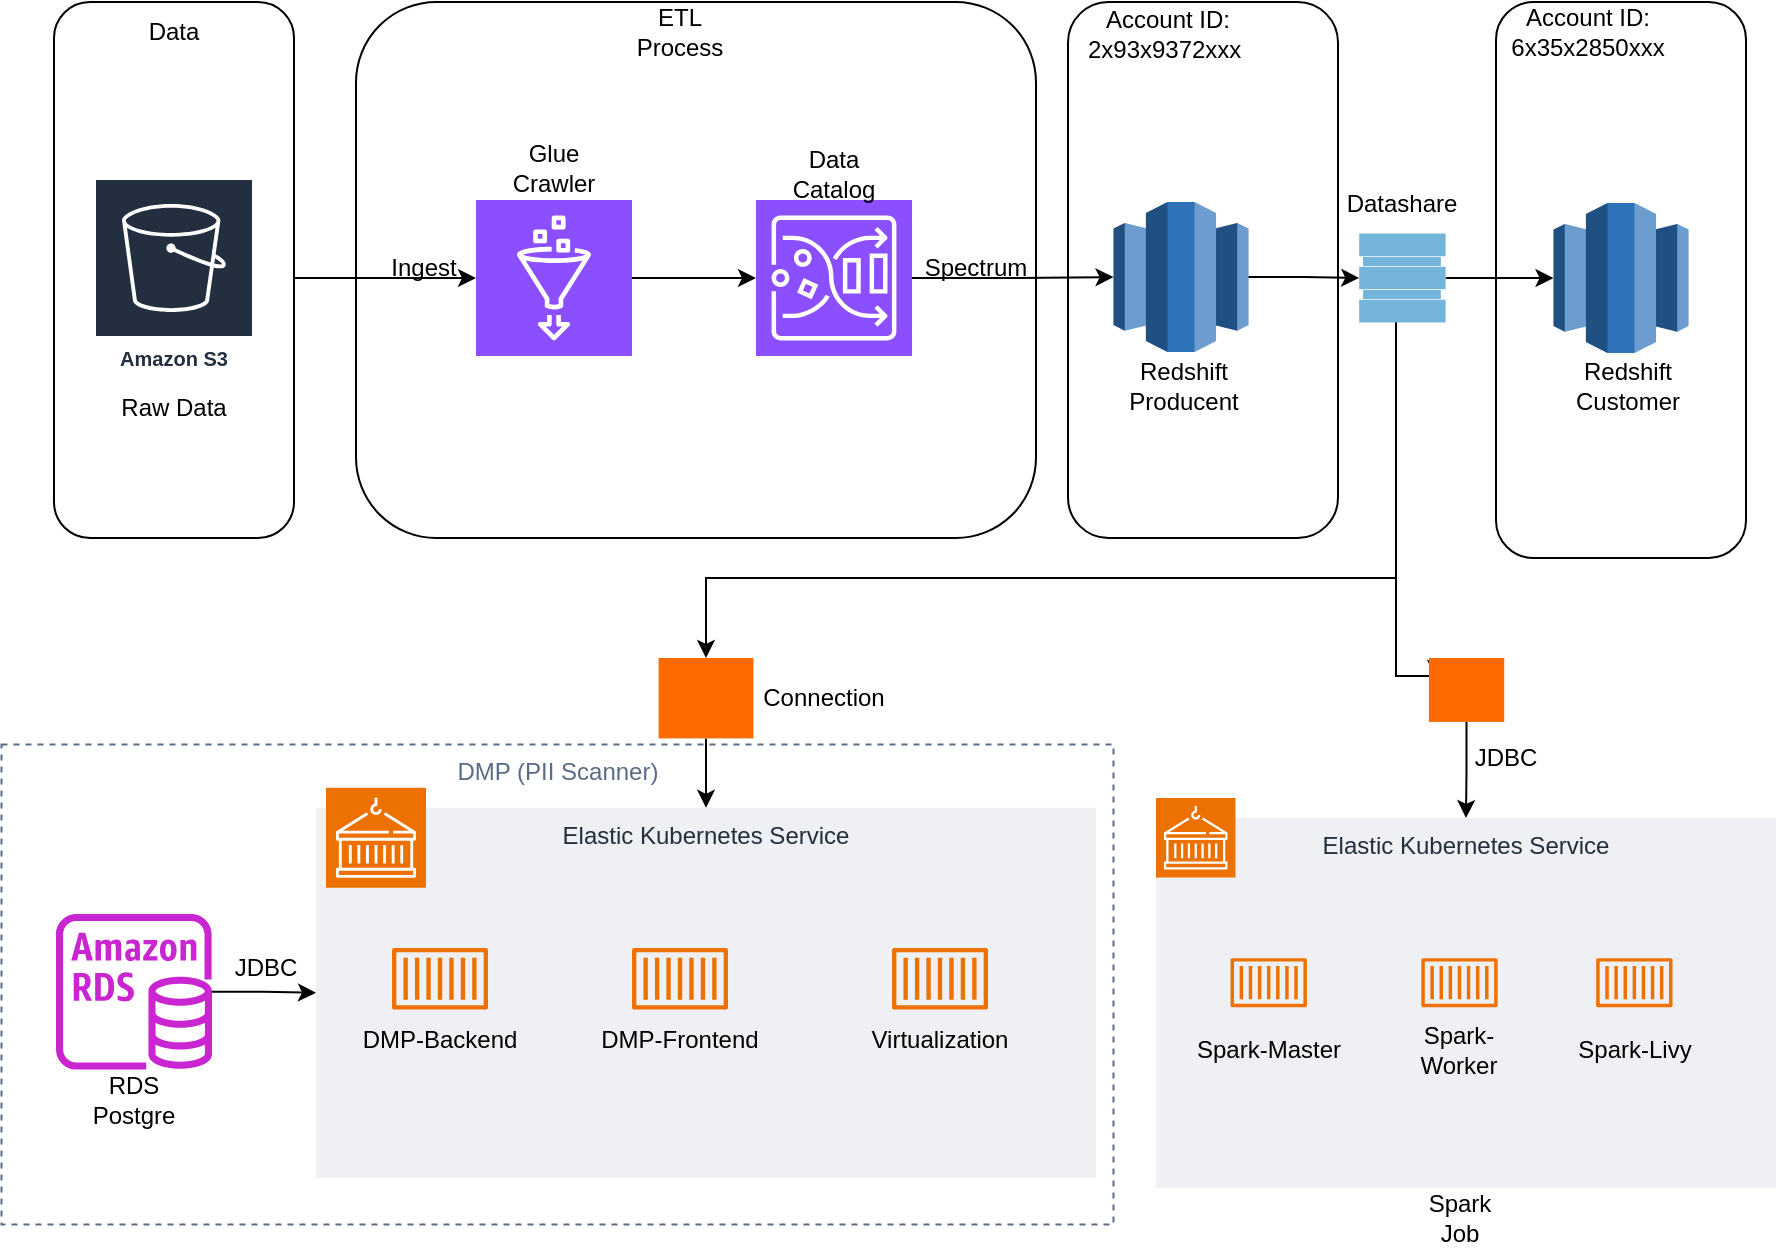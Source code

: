 <mxfile version="27.0.9">
  <diagram name="Page-1" id="HbryDn6_9jwlWsNm0Tkb">
    <mxGraphModel dx="1306" dy="666" grid="1" gridSize="10" guides="1" tooltips="1" connect="1" arrows="1" fold="1" page="1" pageScale="1" pageWidth="1400" pageHeight="850" math="0" shadow="0">
      <root>
        <mxCell id="0" />
        <mxCell id="1" parent="0" />
        <mxCell id="p9uV68agw9XYUXHz2xrb-76" value="DMP (PII Scanner)" style="fillColor=none;strokeColor=#5A6C86;dashed=1;verticalAlign=top;fontStyle=0;fontColor=#5A6C86;whiteSpace=wrap;html=1;" vertex="1" parent="1">
          <mxGeometry x="12.75" y="453.2" width="556" height="240" as="geometry" />
        </mxCell>
        <mxCell id="p9uV68agw9XYUXHz2xrb-57" value="" style="rounded=1;whiteSpace=wrap;html=1;" vertex="1" parent="1">
          <mxGeometry x="760" y="82" width="125" height="278" as="geometry" />
        </mxCell>
        <mxCell id="p9uV68agw9XYUXHz2xrb-34" value="" style="rounded=1;whiteSpace=wrap;html=1;" vertex="1" parent="1">
          <mxGeometry x="546" y="82" width="135" height="268" as="geometry" />
        </mxCell>
        <mxCell id="p9uV68agw9XYUXHz2xrb-33" value="" style="rounded=1;whiteSpace=wrap;html=1;" vertex="1" parent="1">
          <mxGeometry x="190" y="82" width="340" height="268" as="geometry" />
        </mxCell>
        <mxCell id="p9uV68agw9XYUXHz2xrb-10" value="" style="edgeStyle=orthogonalEdgeStyle;rounded=0;orthogonalLoop=1;jettySize=auto;html=1;" edge="1" parent="1" source="p9uV68agw9XYUXHz2xrb-11" target="p9uV68agw9XYUXHz2xrb-9">
          <mxGeometry relative="1" as="geometry" />
        </mxCell>
        <mxCell id="azNNO0ZGQXhRlAiMehCK-1" value="" style="outlineConnect=0;dashed=0;verticalLabelPosition=bottom;verticalAlign=top;align=center;html=1;shape=mxgraph.aws3.redshift;fillColor=#2E73B8;gradientColor=none;" parent="1" vertex="1">
          <mxGeometry x="568.75" y="182" width="67.5" height="75" as="geometry" />
        </mxCell>
        <mxCell id="p9uV68agw9XYUXHz2xrb-5" value="" style="edgeStyle=orthogonalEdgeStyle;rounded=0;orthogonalLoop=1;jettySize=auto;html=1;" edge="1" parent="1" source="p9uV68agw9XYUXHz2xrb-2" target="p9uV68agw9XYUXHz2xrb-4">
          <mxGeometry relative="1" as="geometry" />
        </mxCell>
        <mxCell id="p9uV68agw9XYUXHz2xrb-7" value="" style="edgeStyle=orthogonalEdgeStyle;rounded=0;orthogonalLoop=1;jettySize=auto;html=1;" edge="1" parent="1" source="p9uV68agw9XYUXHz2xrb-4" target="p9uV68agw9XYUXHz2xrb-6">
          <mxGeometry relative="1" as="geometry" />
        </mxCell>
        <mxCell id="p9uV68agw9XYUXHz2xrb-4" value="" style="sketch=0;points=[[0,0,0],[0.25,0,0],[0.5,0,0],[0.75,0,0],[1,0,0],[0,1,0],[0.25,1,0],[0.5,1,0],[0.75,1,0],[1,1,0],[0,0.25,0],[0,0.5,0],[0,0.75,0],[1,0.25,0],[1,0.5,0],[1,0.75,0]];outlineConnect=0;fontColor=#232F3E;fillColor=#8C4FFF;strokeColor=#ffffff;dashed=0;verticalLabelPosition=bottom;verticalAlign=top;align=center;html=1;fontSize=12;fontStyle=0;aspect=fixed;shape=mxgraph.aws4.resourceIcon;resIcon=mxgraph.aws4.glue;" vertex="1" parent="1">
          <mxGeometry x="250" y="181" width="78" height="78" as="geometry" />
        </mxCell>
        <mxCell id="p9uV68agw9XYUXHz2xrb-8" value="" style="edgeStyle=orthogonalEdgeStyle;rounded=0;orthogonalLoop=1;jettySize=auto;html=1;" edge="1" parent="1" source="p9uV68agw9XYUXHz2xrb-6" target="azNNO0ZGQXhRlAiMehCK-1">
          <mxGeometry relative="1" as="geometry" />
        </mxCell>
        <mxCell id="p9uV68agw9XYUXHz2xrb-6" value="" style="sketch=0;points=[[0,0,0],[0.25,0,0],[0.5,0,0],[0.75,0,0],[1,0,0],[0,1,0],[0.25,1,0],[0.5,1,0],[0.75,1,0],[1,1,0],[0,0.25,0],[0,0.5,0],[0,0.75,0],[1,0.25,0],[1,0.5,0],[1,0.75,0]];outlineConnect=0;fontColor=#232F3E;fillColor=#8C4FFF;strokeColor=#ffffff;dashed=0;verticalLabelPosition=bottom;verticalAlign=top;align=center;html=1;fontSize=12;fontStyle=0;aspect=fixed;shape=mxgraph.aws4.resourceIcon;resIcon=mxgraph.aws4.glue_databrew;" vertex="1" parent="1">
          <mxGeometry x="390" y="181" width="78" height="78" as="geometry" />
        </mxCell>
        <mxCell id="p9uV68agw9XYUXHz2xrb-9" value="" style="outlineConnect=0;dashed=0;verticalLabelPosition=bottom;verticalAlign=top;align=center;html=1;shape=mxgraph.aws3.redshift;fillColor=#2E73B8;gradientColor=none;" vertex="1" parent="1">
          <mxGeometry x="788.75" y="182.5" width="67.5" height="75" as="geometry" />
        </mxCell>
        <mxCell id="p9uV68agw9XYUXHz2xrb-20" value="Datashare" style="text;html=1;align=center;verticalAlign=middle;whiteSpace=wrap;rounded=0;" vertex="1" parent="1">
          <mxGeometry x="683.2" y="167.8" width="60" height="30" as="geometry" />
        </mxCell>
        <mxCell id="p9uV68agw9XYUXHz2xrb-23" value="Redshift Producent" style="text;html=1;align=center;verticalAlign=middle;whiteSpace=wrap;rounded=0;" vertex="1" parent="1">
          <mxGeometry x="574" y="259" width="60" height="30" as="geometry" />
        </mxCell>
        <mxCell id="p9uV68agw9XYUXHz2xrb-24" value="Redshift Customer" style="text;html=1;align=center;verticalAlign=middle;whiteSpace=wrap;rounded=0;" vertex="1" parent="1">
          <mxGeometry x="796.25" y="259" width="60" height="30" as="geometry" />
        </mxCell>
        <mxCell id="p9uV68agw9XYUXHz2xrb-27" value="" style="edgeStyle=orthogonalEdgeStyle;rounded=0;orthogonalLoop=1;jettySize=auto;html=1;" edge="1" parent="1" source="p9uV68agw9XYUXHz2xrb-11" target="p9uV68agw9XYUXHz2xrb-26">
          <mxGeometry relative="1" as="geometry">
            <mxPoint x="230.25" y="414" as="sourcePoint" />
            <mxPoint x="230.25" y="640" as="targetPoint" />
            <Array as="points">
              <mxPoint x="710" y="370" />
              <mxPoint x="365" y="370" />
            </Array>
          </mxGeometry>
        </mxCell>
        <mxCell id="p9uV68agw9XYUXHz2xrb-28" value="Data Catalog" style="text;html=1;align=center;verticalAlign=middle;whiteSpace=wrap;rounded=0;" vertex="1" parent="1">
          <mxGeometry x="399" y="152.5" width="60" height="30" as="geometry" />
        </mxCell>
        <mxCell id="p9uV68agw9XYUXHz2xrb-29" value="Spectrum" style="text;html=1;align=center;verticalAlign=middle;whiteSpace=wrap;rounded=0;" vertex="1" parent="1">
          <mxGeometry x="470" y="200" width="60" height="30" as="geometry" />
        </mxCell>
        <mxCell id="p9uV68agw9XYUXHz2xrb-30" value="Glue Crawler" style="text;html=1;align=center;verticalAlign=middle;whiteSpace=wrap;rounded=0;" vertex="1" parent="1">
          <mxGeometry x="259" y="150" width="60" height="30" as="geometry" />
        </mxCell>
        <mxCell id="p9uV68agw9XYUXHz2xrb-43" value="Ingest" style="text;html=1;align=center;verticalAlign=middle;whiteSpace=wrap;rounded=0;" vertex="1" parent="1">
          <mxGeometry x="193.7" y="200" width="60" height="30" as="geometry" />
        </mxCell>
        <mxCell id="p9uV68agw9XYUXHz2xrb-55" value="" style="edgeStyle=orthogonalEdgeStyle;rounded=0;orthogonalLoop=1;jettySize=auto;html=1;" edge="1" parent="1" source="azNNO0ZGQXhRlAiMehCK-1" target="p9uV68agw9XYUXHz2xrb-11">
          <mxGeometry relative="1" as="geometry">
            <mxPoint x="630" y="220" as="sourcePoint" />
            <mxPoint x="712" y="220" as="targetPoint" />
          </mxGeometry>
        </mxCell>
        <mxCell id="p9uV68agw9XYUXHz2xrb-11" value="" style="shadow=0;dashed=0;html=1;strokeColor=none;fillColor=#75B4DB;labelPosition=center;verticalLabelPosition=bottom;verticalAlign=top;align=center;outlineConnect=0;shape=mxgraph.veeam.2d.datastore;" vertex="1" parent="1">
          <mxGeometry x="691.6" y="197.8" width="43.2" height="44.4" as="geometry" />
        </mxCell>
        <mxCell id="p9uV68agw9XYUXHz2xrb-56" style="edgeStyle=orthogonalEdgeStyle;rounded=0;orthogonalLoop=1;jettySize=auto;html=1;" edge="1" parent="1" source="p9uV68agw9XYUXHz2xrb-11">
          <mxGeometry relative="1" as="geometry">
            <mxPoint x="730" y="420" as="targetPoint" />
            <Array as="points">
              <mxPoint x="710" y="419" />
            </Array>
          </mxGeometry>
        </mxCell>
        <mxCell id="p9uV68agw9XYUXHz2xrb-69" value="Account ID: 2x93x9372xxx&amp;nbsp;" style="text;html=1;align=center;verticalAlign=middle;whiteSpace=wrap;rounded=0;" vertex="1" parent="1">
          <mxGeometry x="546" y="83" width="100" height="30" as="geometry" />
        </mxCell>
        <mxCell id="p9uV68agw9XYUXHz2xrb-70" value="Account ID: 6x35x2850xxx" style="text;html=1;align=center;verticalAlign=middle;whiteSpace=wrap;rounded=0;" vertex="1" parent="1">
          <mxGeometry x="756.25" y="82" width="100" height="30" as="geometry" />
        </mxCell>
        <mxCell id="p9uV68agw9XYUXHz2xrb-75" value="" style="edgeStyle=orthogonalEdgeStyle;rounded=0;orthogonalLoop=1;jettySize=auto;html=1;entryX=0;entryY=0.5;entryDx=0;entryDy=0;" edge="1" parent="1" source="p9uV68agw9XYUXHz2xrb-74" target="p9uV68agw9XYUXHz2xrb-37">
          <mxGeometry relative="1" as="geometry" />
        </mxCell>
        <mxCell id="p9uV68agw9XYUXHz2xrb-74" value="" style="sketch=0;outlineConnect=0;fontColor=#232F3E;gradientColor=none;fillColor=#C925D1;strokeColor=none;dashed=0;verticalLabelPosition=bottom;verticalAlign=top;align=center;html=1;fontSize=12;fontStyle=0;aspect=fixed;pointerEvents=1;shape=mxgraph.aws4.rds_instance;" vertex="1" parent="1">
          <mxGeometry x="40" y="537.9" width="78" height="78" as="geometry" />
        </mxCell>
        <mxCell id="p9uV68agw9XYUXHz2xrb-37" value="Elastic Kubernetes Service" style="fillColor=#EFF0F3;strokeColor=none;dashed=0;verticalAlign=top;fontStyle=0;fontColor=#232F3D;whiteSpace=wrap;html=1;" vertex="1" parent="1">
          <mxGeometry x="170" y="484.9" width="390" height="185" as="geometry" />
        </mxCell>
        <mxCell id="p9uV68agw9XYUXHz2xrb-22" value="Connection" style="text;html=1;align=center;verticalAlign=middle;whiteSpace=wrap;rounded=0;" vertex="1" parent="1">
          <mxGeometry x="394.01" y="415.1" width="60" height="30" as="geometry" />
        </mxCell>
        <mxCell id="p9uV68agw9XYUXHz2xrb-41" value="" style="edgeStyle=orthogonalEdgeStyle;rounded=0;orthogonalLoop=1;jettySize=auto;html=1;" edge="1" parent="1" source="p9uV68agw9XYUXHz2xrb-26" target="p9uV68agw9XYUXHz2xrb-37">
          <mxGeometry relative="1" as="geometry" />
        </mxCell>
        <mxCell id="p9uV68agw9XYUXHz2xrb-26" value="" style="points=[];aspect=fixed;html=1;align=center;shadow=0;dashed=0;fillColor=#FF6A00;strokeColor=none;shape=mxgraph.alibaba_cloud.nlb_network_load_balancer_01;" vertex="1" parent="1">
          <mxGeometry x="341.31" y="410" width="47.4" height="40.2" as="geometry" />
        </mxCell>
        <mxCell id="p9uV68agw9XYUXHz2xrb-36" value="" style="sketch=0;points=[[0,0,0],[0.25,0,0],[0.5,0,0],[0.75,0,0],[1,0,0],[0,1,0],[0.25,1,0],[0.5,1,0],[0.75,1,0],[1,1,0],[0,0.25,0],[0,0.5,0],[0,0.75,0],[1,0.25,0],[1,0.5,0],[1,0.75,0]];outlineConnect=0;fontColor=#232F3E;fillColor=#ED7100;strokeColor=#ffffff;dashed=0;verticalLabelPosition=bottom;verticalAlign=top;align=center;html=1;fontSize=12;fontStyle=0;aspect=fixed;shape=mxgraph.aws4.resourceIcon;resIcon=mxgraph.aws4.containers;" vertex="1" parent="1">
          <mxGeometry x="175.01" y="474.9" width="50" height="50" as="geometry" />
        </mxCell>
        <mxCell id="p9uV68agw9XYUXHz2xrb-47" value="" style="group" vertex="1" connectable="0" parent="1">
          <mxGeometry x="185.01" y="554.9" width="94" height="61" as="geometry" />
        </mxCell>
        <mxCell id="p9uV68agw9XYUXHz2xrb-45" value="" style="sketch=0;outlineConnect=0;fontColor=#232F3E;gradientColor=none;fillColor=#ED7100;strokeColor=none;dashed=0;verticalLabelPosition=bottom;verticalAlign=top;align=center;html=1;fontSize=12;fontStyle=0;aspect=fixed;pointerEvents=1;shape=mxgraph.aws4.container_1;" vertex="1" parent="p9uV68agw9XYUXHz2xrb-47">
          <mxGeometry x="23" width="48" height="31" as="geometry" />
        </mxCell>
        <mxCell id="p9uV68agw9XYUXHz2xrb-46" value="DMP-Backend" style="text;html=1;align=center;verticalAlign=middle;whiteSpace=wrap;rounded=0;" vertex="1" parent="p9uV68agw9XYUXHz2xrb-47">
          <mxGeometry y="31" width="94" height="30" as="geometry" />
        </mxCell>
        <mxCell id="p9uV68agw9XYUXHz2xrb-48" value="" style="group" vertex="1" connectable="0" parent="1">
          <mxGeometry x="305.01" y="554.9" width="94" height="61" as="geometry" />
        </mxCell>
        <mxCell id="p9uV68agw9XYUXHz2xrb-49" value="" style="sketch=0;outlineConnect=0;fontColor=#232F3E;gradientColor=none;fillColor=#ED7100;strokeColor=none;dashed=0;verticalLabelPosition=bottom;verticalAlign=top;align=center;html=1;fontSize=12;fontStyle=0;aspect=fixed;pointerEvents=1;shape=mxgraph.aws4.container_1;" vertex="1" parent="p9uV68agw9XYUXHz2xrb-48">
          <mxGeometry x="23" width="48" height="31" as="geometry" />
        </mxCell>
        <mxCell id="p9uV68agw9XYUXHz2xrb-50" value="DMP-Frontend" style="text;html=1;align=center;verticalAlign=middle;whiteSpace=wrap;rounded=0;" vertex="1" parent="p9uV68agw9XYUXHz2xrb-48">
          <mxGeometry y="31" width="94" height="30" as="geometry" />
        </mxCell>
        <mxCell id="p9uV68agw9XYUXHz2xrb-51" value="" style="group" vertex="1" connectable="0" parent="1">
          <mxGeometry x="435.01" y="554.9" width="94" height="61" as="geometry" />
        </mxCell>
        <mxCell id="p9uV68agw9XYUXHz2xrb-52" value="" style="sketch=0;outlineConnect=0;fontColor=#232F3E;gradientColor=none;fillColor=#ED7100;strokeColor=none;dashed=0;verticalLabelPosition=bottom;verticalAlign=top;align=center;html=1;fontSize=12;fontStyle=0;aspect=fixed;pointerEvents=1;shape=mxgraph.aws4.container_1;" vertex="1" parent="p9uV68agw9XYUXHz2xrb-51">
          <mxGeometry x="23" width="48" height="31" as="geometry" />
        </mxCell>
        <mxCell id="p9uV68agw9XYUXHz2xrb-53" value="Virtualization" style="text;html=1;align=center;verticalAlign=middle;whiteSpace=wrap;rounded=0;" vertex="1" parent="p9uV68agw9XYUXHz2xrb-51">
          <mxGeometry y="31" width="94" height="30" as="geometry" />
        </mxCell>
        <mxCell id="p9uV68agw9XYUXHz2xrb-77" value="RDS Postgre" style="text;html=1;align=center;verticalAlign=middle;whiteSpace=wrap;rounded=0;" vertex="1" parent="1">
          <mxGeometry x="49" y="615.9" width="60" height="30" as="geometry" />
        </mxCell>
        <mxCell id="p9uV68agw9XYUXHz2xrb-81" value="ETL Process" style="text;html=1;align=center;verticalAlign=middle;whiteSpace=wrap;rounded=0;" vertex="1" parent="1">
          <mxGeometry x="322.01" y="82" width="60" height="30" as="geometry" />
        </mxCell>
        <mxCell id="p9uV68agw9XYUXHz2xrb-82" value="JDBC" style="text;html=1;align=center;verticalAlign=middle;whiteSpace=wrap;rounded=0;" vertex="1" parent="1">
          <mxGeometry x="115.01" y="550" width="60" height="30" as="geometry" />
        </mxCell>
        <mxCell id="p9uV68agw9XYUXHz2xrb-38" value="Elastic Kubernetes Service" style="fillColor=#EFF0F3;strokeColor=none;dashed=0;verticalAlign=top;fontStyle=0;fontColor=#232F3D;whiteSpace=wrap;html=1;" vertex="1" parent="1">
          <mxGeometry x="590" y="490" width="310" height="185" as="geometry" />
        </mxCell>
        <mxCell id="p9uV68agw9XYUXHz2xrb-18" value="Spark Job" style="text;html=1;align=center;verticalAlign=middle;whiteSpace=wrap;rounded=0;" vertex="1" parent="1">
          <mxGeometry x="717.895" y="675" width="47.692" height="30" as="geometry" />
        </mxCell>
        <mxCell id="p9uV68agw9XYUXHz2xrb-39" value="" style="sketch=0;points=[[0,0,0],[0.25,0,0],[0.5,0,0],[0.75,0,0],[1,0,0],[0,1,0],[0.25,1,0],[0.5,1,0],[0.75,1,0],[1,1,0],[0,0.25,0],[0,0.5,0],[0,0.75,0],[1,0.25,0],[1,0.5,0],[1,0.75,0]];outlineConnect=0;fontColor=#232F3E;fillColor=#ED7100;strokeColor=#ffffff;dashed=0;verticalLabelPosition=bottom;verticalAlign=top;align=center;html=1;fontSize=12;fontStyle=0;aspect=fixed;shape=mxgraph.aws4.resourceIcon;resIcon=mxgraph.aws4.containers;" vertex="1" parent="1">
          <mxGeometry x="590" y="480" width="39.744" height="39.744" as="geometry" />
        </mxCell>
        <mxCell id="p9uV68agw9XYUXHz2xrb-42" value="JDBC" style="text;html=1;align=center;verticalAlign=middle;whiteSpace=wrap;rounded=0;" vertex="1" parent="1">
          <mxGeometry x="741.054" y="444.9" width="47.692" height="30" as="geometry" />
        </mxCell>
        <mxCell id="p9uV68agw9XYUXHz2xrb-58" value="" style="edgeStyle=orthogonalEdgeStyle;rounded=0;orthogonalLoop=1;jettySize=auto;html=1;" edge="1" parent="1" source="p9uV68agw9XYUXHz2xrb-40" target="p9uV68agw9XYUXHz2xrb-38">
          <mxGeometry relative="1" as="geometry" />
        </mxCell>
        <mxCell id="p9uV68agw9XYUXHz2xrb-40" value="" style="points=[];aspect=fixed;html=1;align=center;shadow=0;dashed=0;fillColor=#FF6A00;strokeColor=none;shape=mxgraph.alibaba_cloud.nlb_network_load_balancer_01;" vertex="1" parent="1">
          <mxGeometry x="726.44" y="410" width="37.677" height="31.954" as="geometry" />
        </mxCell>
        <mxCell id="p9uV68agw9XYUXHz2xrb-59" value="" style="group" vertex="1" connectable="0" parent="1">
          <mxGeometry x="608.997" y="560" width="74.718" height="61" as="geometry" />
        </mxCell>
        <mxCell id="p9uV68agw9XYUXHz2xrb-60" value="" style="sketch=0;outlineConnect=0;fontColor=#232F3E;gradientColor=none;fillColor=#ED7100;strokeColor=none;dashed=0;verticalLabelPosition=bottom;verticalAlign=top;align=center;html=1;fontSize=12;fontStyle=0;aspect=fixed;pointerEvents=1;shape=mxgraph.aws4.container_1;" vertex="1" parent="p9uV68agw9XYUXHz2xrb-59">
          <mxGeometry x="18.282" width="38.154" height="24.641" as="geometry" />
        </mxCell>
        <mxCell id="p9uV68agw9XYUXHz2xrb-61" value="Spark-Master" style="text;html=1;align=center;verticalAlign=middle;whiteSpace=wrap;rounded=0;" vertex="1" parent="p9uV68agw9XYUXHz2xrb-59">
          <mxGeometry y="31" width="74.718" height="30" as="geometry" />
        </mxCell>
        <mxCell id="p9uV68agw9XYUXHz2xrb-62" value="" style="group" vertex="1" connectable="0" parent="1">
          <mxGeometry x="704.382" y="560" width="74.718" height="61" as="geometry" />
        </mxCell>
        <mxCell id="p9uV68agw9XYUXHz2xrb-63" value="" style="sketch=0;outlineConnect=0;fontColor=#232F3E;gradientColor=none;fillColor=#ED7100;strokeColor=none;dashed=0;verticalLabelPosition=bottom;verticalAlign=top;align=center;html=1;fontSize=12;fontStyle=0;aspect=fixed;pointerEvents=1;shape=mxgraph.aws4.container_1;" vertex="1" parent="p9uV68agw9XYUXHz2xrb-62">
          <mxGeometry x="18.282" width="38.154" height="24.641" as="geometry" />
        </mxCell>
        <mxCell id="p9uV68agw9XYUXHz2xrb-64" value="Spark-Worker" style="text;html=1;align=center;verticalAlign=middle;whiteSpace=wrap;rounded=0;" vertex="1" parent="p9uV68agw9XYUXHz2xrb-62">
          <mxGeometry y="31" width="74.718" height="30" as="geometry" />
        </mxCell>
        <mxCell id="p9uV68agw9XYUXHz2xrb-65" value="" style="group" vertex="1" connectable="0" parent="1">
          <mxGeometry x="791.818" y="560" width="74.718" height="61" as="geometry" />
        </mxCell>
        <mxCell id="p9uV68agw9XYUXHz2xrb-66" value="" style="sketch=0;outlineConnect=0;fontColor=#232F3E;gradientColor=none;fillColor=#ED7100;strokeColor=none;dashed=0;verticalLabelPosition=bottom;verticalAlign=top;align=center;html=1;fontSize=12;fontStyle=0;aspect=fixed;pointerEvents=1;shape=mxgraph.aws4.container_1;" vertex="1" parent="p9uV68agw9XYUXHz2xrb-65">
          <mxGeometry x="18.282" width="38.154" height="24.641" as="geometry" />
        </mxCell>
        <mxCell id="p9uV68agw9XYUXHz2xrb-67" value="Spark-Livy" style="text;html=1;align=center;verticalAlign=middle;whiteSpace=wrap;rounded=0;" vertex="1" parent="p9uV68agw9XYUXHz2xrb-65">
          <mxGeometry y="31" width="74.718" height="30" as="geometry" />
        </mxCell>
        <mxCell id="p9uV68agw9XYUXHz2xrb-84" value="" style="group" vertex="1" connectable="0" parent="1">
          <mxGeometry x="39" y="82" width="120" height="268" as="geometry" />
        </mxCell>
        <mxCell id="p9uV68agw9XYUXHz2xrb-32" value="" style="rounded=1;whiteSpace=wrap;html=1;" vertex="1" parent="p9uV68agw9XYUXHz2xrb-84">
          <mxGeometry width="120" height="268" as="geometry" />
        </mxCell>
        <mxCell id="p9uV68agw9XYUXHz2xrb-2" value="Amazon S3" style="sketch=0;outlineConnect=0;fontColor=#232F3E;gradientColor=none;strokeColor=#ffffff;fillColor=#232F3E;dashed=0;verticalLabelPosition=middle;verticalAlign=bottom;align=center;html=1;whiteSpace=wrap;fontSize=10;fontStyle=1;spacing=3;shape=mxgraph.aws4.productIcon;prIcon=mxgraph.aws4.s3;" vertex="1" parent="p9uV68agw9XYUXHz2xrb-84">
          <mxGeometry x="20" y="88" width="80" height="100" as="geometry" />
        </mxCell>
        <mxCell id="p9uV68agw9XYUXHz2xrb-31" value="Raw Data" style="text;html=1;align=center;verticalAlign=middle;whiteSpace=wrap;rounded=0;" vertex="1" parent="p9uV68agw9XYUXHz2xrb-84">
          <mxGeometry x="30" y="188" width="60" height="30" as="geometry" />
        </mxCell>
        <mxCell id="p9uV68agw9XYUXHz2xrb-80" value="Data" style="text;html=1;align=center;verticalAlign=middle;whiteSpace=wrap;rounded=0;" vertex="1" parent="p9uV68agw9XYUXHz2xrb-84">
          <mxGeometry x="30" width="60" height="30" as="geometry" />
        </mxCell>
      </root>
    </mxGraphModel>
  </diagram>
</mxfile>
